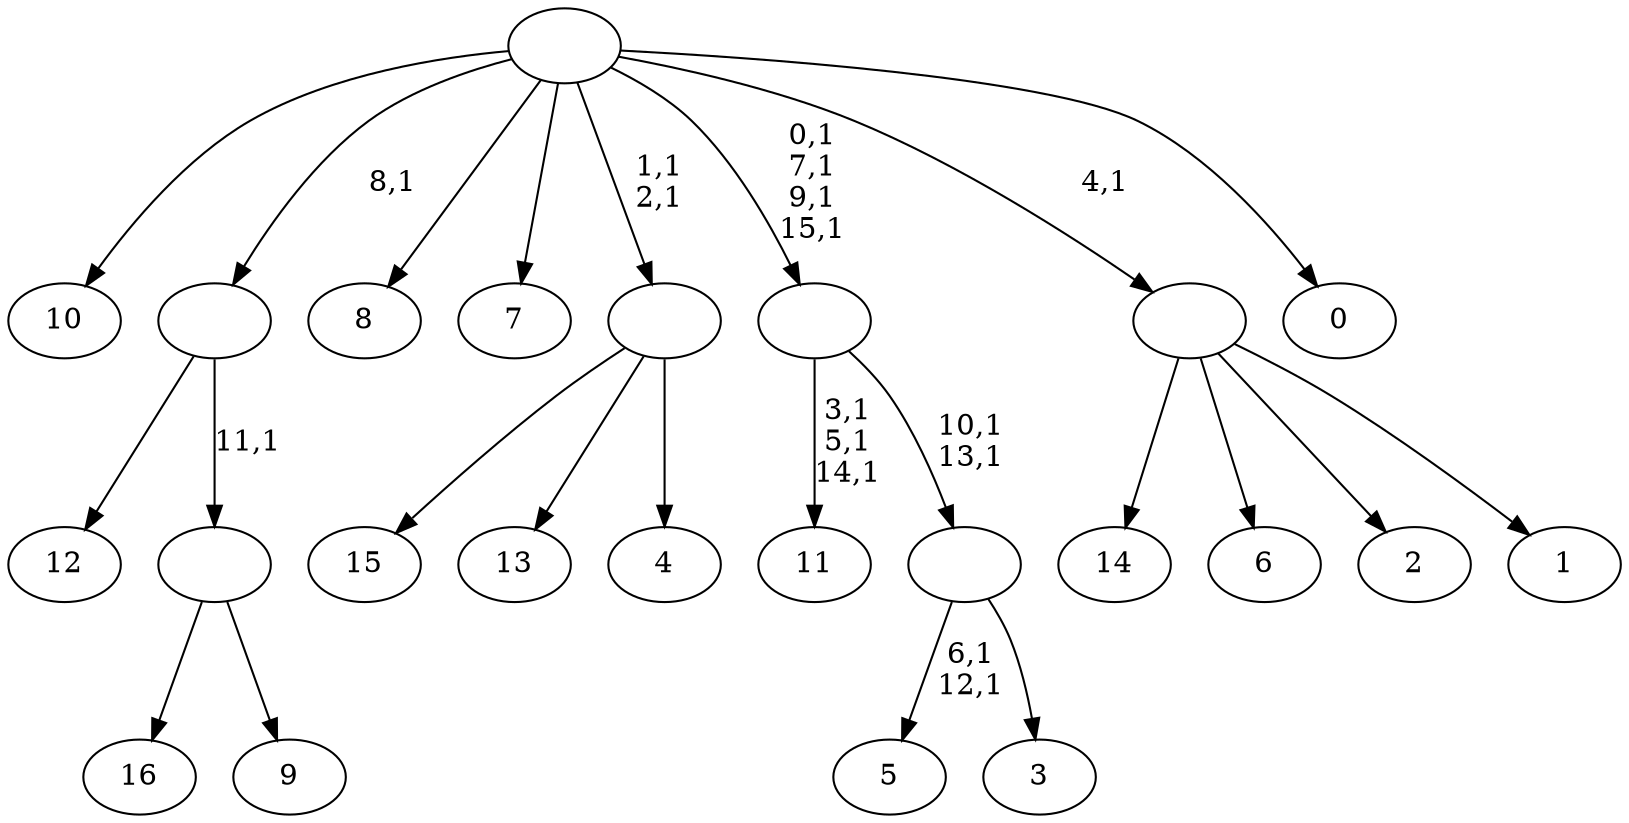 digraph T {
	33 [label="16"]
	32 [label="15"]
	31 [label="14"]
	30 [label="13"]
	29 [label="12"]
	28 [label="11"]
	24 [label="10"]
	23 [label="9"]
	22 [label=""]
	21 [label=""]
	20 [label="8"]
	19 [label="7"]
	18 [label="6"]
	17 [label="5"]
	14 [label="4"]
	13 [label=""]
	11 [label="3"]
	10 [label=""]
	8 [label=""]
	4 [label="2"]
	3 [label="1"]
	2 [label=""]
	1 [label="0"]
	0 [label=""]
	22 -> 33 [label=""]
	22 -> 23 [label=""]
	21 -> 29 [label=""]
	21 -> 22 [label="11,1"]
	13 -> 32 [label=""]
	13 -> 30 [label=""]
	13 -> 14 [label=""]
	10 -> 17 [label="6,1\n12,1"]
	10 -> 11 [label=""]
	8 -> 10 [label="10,1\n13,1"]
	8 -> 28 [label="3,1\n5,1\n14,1"]
	2 -> 31 [label=""]
	2 -> 18 [label=""]
	2 -> 4 [label=""]
	2 -> 3 [label=""]
	0 -> 8 [label="0,1\n7,1\n9,1\n15,1"]
	0 -> 13 [label="1,1\n2,1"]
	0 -> 24 [label=""]
	0 -> 21 [label="8,1"]
	0 -> 20 [label=""]
	0 -> 19 [label=""]
	0 -> 2 [label="4,1"]
	0 -> 1 [label=""]
}

